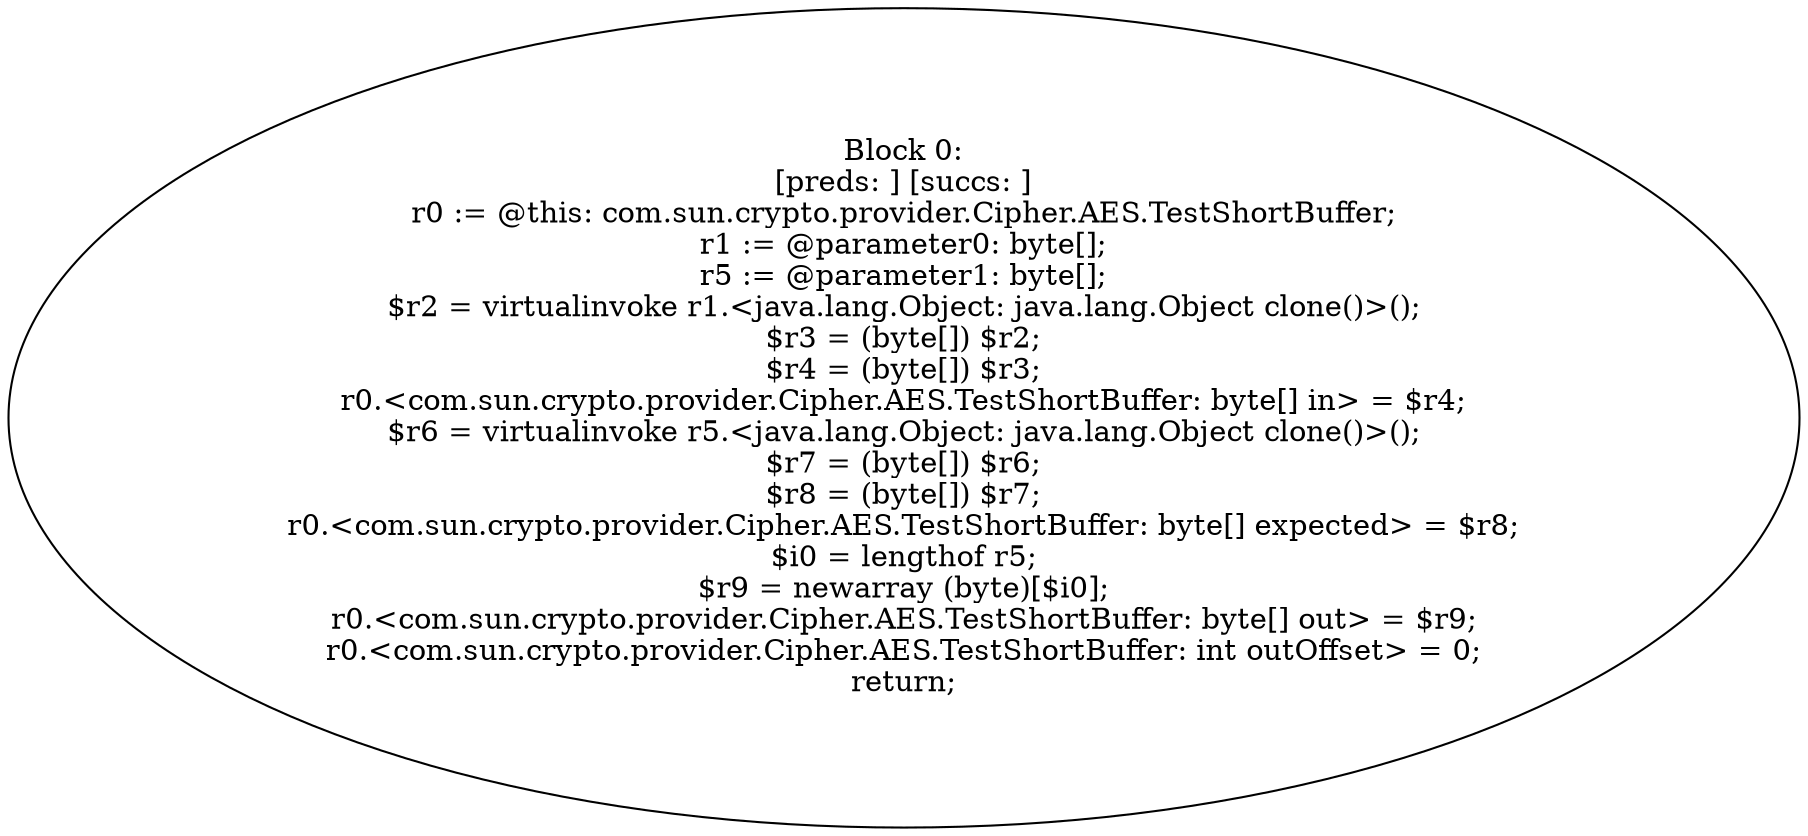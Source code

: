 digraph "unitGraph" {
    "Block 0:
[preds: ] [succs: ]
r0 := @this: com.sun.crypto.provider.Cipher.AES.TestShortBuffer;
r1 := @parameter0: byte[];
r5 := @parameter1: byte[];
$r2 = virtualinvoke r1.<java.lang.Object: java.lang.Object clone()>();
$r3 = (byte[]) $r2;
$r4 = (byte[]) $r3;
r0.<com.sun.crypto.provider.Cipher.AES.TestShortBuffer: byte[] in> = $r4;
$r6 = virtualinvoke r5.<java.lang.Object: java.lang.Object clone()>();
$r7 = (byte[]) $r6;
$r8 = (byte[]) $r7;
r0.<com.sun.crypto.provider.Cipher.AES.TestShortBuffer: byte[] expected> = $r8;
$i0 = lengthof r5;
$r9 = newarray (byte)[$i0];
r0.<com.sun.crypto.provider.Cipher.AES.TestShortBuffer: byte[] out> = $r9;
r0.<com.sun.crypto.provider.Cipher.AES.TestShortBuffer: int outOffset> = 0;
return;
"
}
